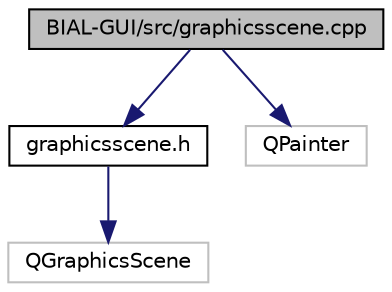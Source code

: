digraph "BIAL-GUI/src/graphicsscene.cpp"
{
  edge [fontname="Helvetica",fontsize="10",labelfontname="Helvetica",labelfontsize="10"];
  node [fontname="Helvetica",fontsize="10",shape=record];
  Node1 [label="BIAL-GUI/src/graphicsscene.cpp",height=0.2,width=0.4,color="black", fillcolor="grey75", style="filled", fontcolor="black"];
  Node1 -> Node2 [color="midnightblue",fontsize="10",style="solid",fontname="Helvetica"];
  Node2 [label="graphicsscene.h",height=0.2,width=0.4,color="black", fillcolor="white", style="filled",URL="$graphicsscene_8h.html"];
  Node2 -> Node3 [color="midnightblue",fontsize="10",style="solid",fontname="Helvetica"];
  Node3 [label="QGraphicsScene",height=0.2,width=0.4,color="grey75", fillcolor="white", style="filled"];
  Node1 -> Node4 [color="midnightblue",fontsize="10",style="solid",fontname="Helvetica"];
  Node4 [label="QPainter",height=0.2,width=0.4,color="grey75", fillcolor="white", style="filled"];
}
